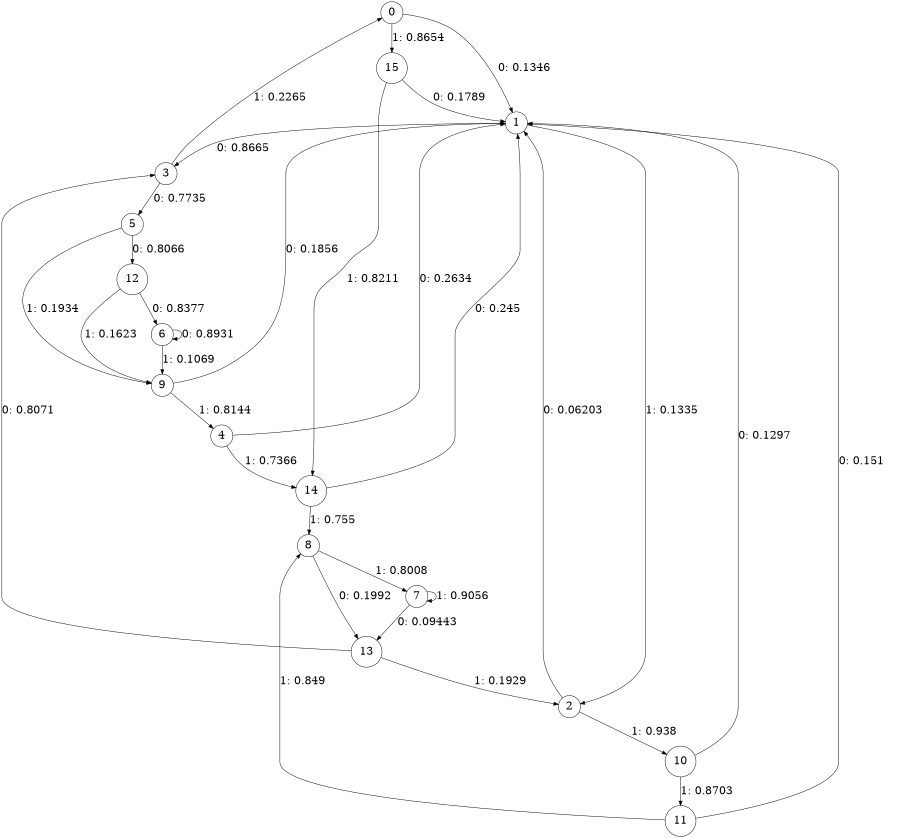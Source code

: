 digraph "ch1face.txt" {
size = "6,8.5";
ratio = "fill";
node [shape = circle];
node [fontsize = 24];
edge [fontsize = 24];
0 -> 1 [label = "0: 0.1346   "];
0 -> 15 [label = "1: 0.8654   "];
1 -> 3 [label = "0: 0.8665   "];
1 -> 2 [label = "1: 0.1335   "];
2 -> 1 [label = "0: 0.06203  "];
2 -> 10 [label = "1: 0.938    "];
3 -> 5 [label = "0: 0.7735   "];
3 -> 0 [label = "1: 0.2265   "];
4 -> 1 [label = "0: 0.2634   "];
4 -> 14 [label = "1: 0.7366   "];
5 -> 12 [label = "0: 0.8066   "];
5 -> 9 [label = "1: 0.1934   "];
6 -> 6 [label = "0: 0.8931   "];
6 -> 9 [label = "1: 0.1069   "];
7 -> 13 [label = "0: 0.09443  "];
7 -> 7 [label = "1: 0.9056   "];
8 -> 13 [label = "0: 0.1992   "];
8 -> 7 [label = "1: 0.8008   "];
9 -> 1 [label = "0: 0.1856   "];
9 -> 4 [label = "1: 0.8144   "];
10 -> 1 [label = "0: 0.1297   "];
10 -> 11 [label = "1: 0.8703   "];
11 -> 1 [label = "0: 0.151    "];
11 -> 8 [label = "1: 0.849    "];
12 -> 6 [label = "0: 0.8377   "];
12 -> 9 [label = "1: 0.1623   "];
13 -> 3 [label = "0: 0.8071   "];
13 -> 2 [label = "1: 0.1929   "];
14 -> 1 [label = "0: 0.245    "];
14 -> 8 [label = "1: 0.755    "];
15 -> 1 [label = "0: 0.1789   "];
15 -> 14 [label = "1: 0.8211   "];
}